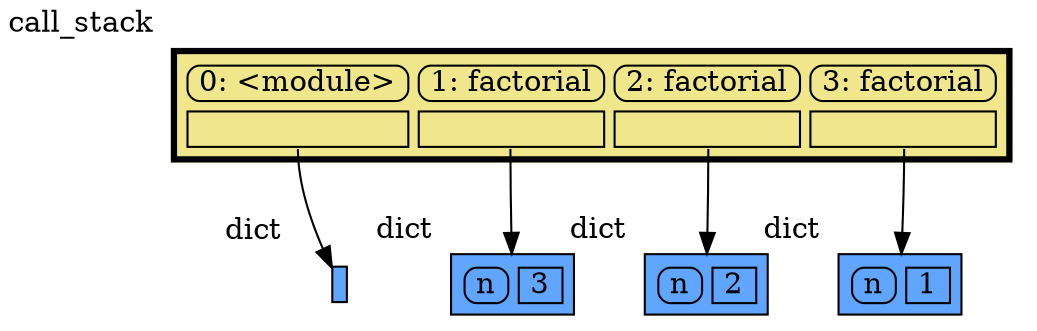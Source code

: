 digraph memory_graph {
	node [shape=plaintext]
	node128242286110720 [label=<
<TABLE BORDER="1" CELLBORDER="1" CELLSPACING="0" CELLPADDING="0" BGCOLOR="#60a5ff" PORT="table">
    <TR><TD BORDER="0"> </TD></TR>
</TABLE>
> xlabel=dict]
	node128242281191040 [label=<
<TABLE BORDER="1" CELLBORDER="1" CELLSPACING="5" CELLPADDING="0" BGCOLOR="#60a5ff" PORT="table">
    <TR><TD BORDER="1" STYLE="ROUNDED"> n </TD><TD BORDER="1"> 3 </TD></TR>
</TABLE>
> xlabel=dict]
	node128242281190784 [label=<
<TABLE BORDER="1" CELLBORDER="1" CELLSPACING="5" CELLPADDING="0" BGCOLOR="#60a5ff" PORT="table">
    <TR><TD BORDER="1" STYLE="ROUNDED"> n </TD><TD BORDER="1"> 2 </TD></TR>
</TABLE>
> xlabel=dict]
	node128242281190592 [label=<
<TABLE BORDER="1" CELLBORDER="1" CELLSPACING="5" CELLPADDING="0" BGCOLOR="#60a5ff" PORT="table">
    <TR><TD BORDER="1" STYLE="ROUNDED"> n </TD><TD BORDER="1"> 1 </TD></TR>
</TABLE>
> xlabel=dict]
	node128242281223008 [label=<
<TABLE BORDER="3" CELLBORDER="1" CELLSPACING="5" CELLPADDING="0" BGCOLOR="khaki" PORT="table">
    <TR><TD BORDER="1" STYLE="ROUNDED"> 0: &lt;module&gt; </TD><TD BORDER="1" STYLE="ROUNDED"> 1: factorial </TD><TD BORDER="1" STYLE="ROUNDED"> 2: factorial </TD><TD BORDER="1" STYLE="ROUNDED"> 3: factorial </TD></TR>
    <TR><TD BORDER="1" PORT="ref0"> </TD><TD BORDER="1" PORT="ref1"> </TD><TD BORDER="1" PORT="ref2"> </TD><TD BORDER="1" PORT="ref3"> </TD></TR>
</TABLE>
> xlabel=call_stack]
	node128242281223008:ref0 -> node128242286110720:table [style=solid]
	node128242281223008:ref1 -> node128242281191040:table [style=solid]
	node128242281223008:ref2 -> node128242281190784:table [style=solid]
	node128242281223008:ref3 -> node128242281190592:table [style=solid]
subgraph { rank=same; node128242286110720 -> node128242281191040 -> node128242281190784 -> node128242281190592[weight=10, style=invis]; }
}
